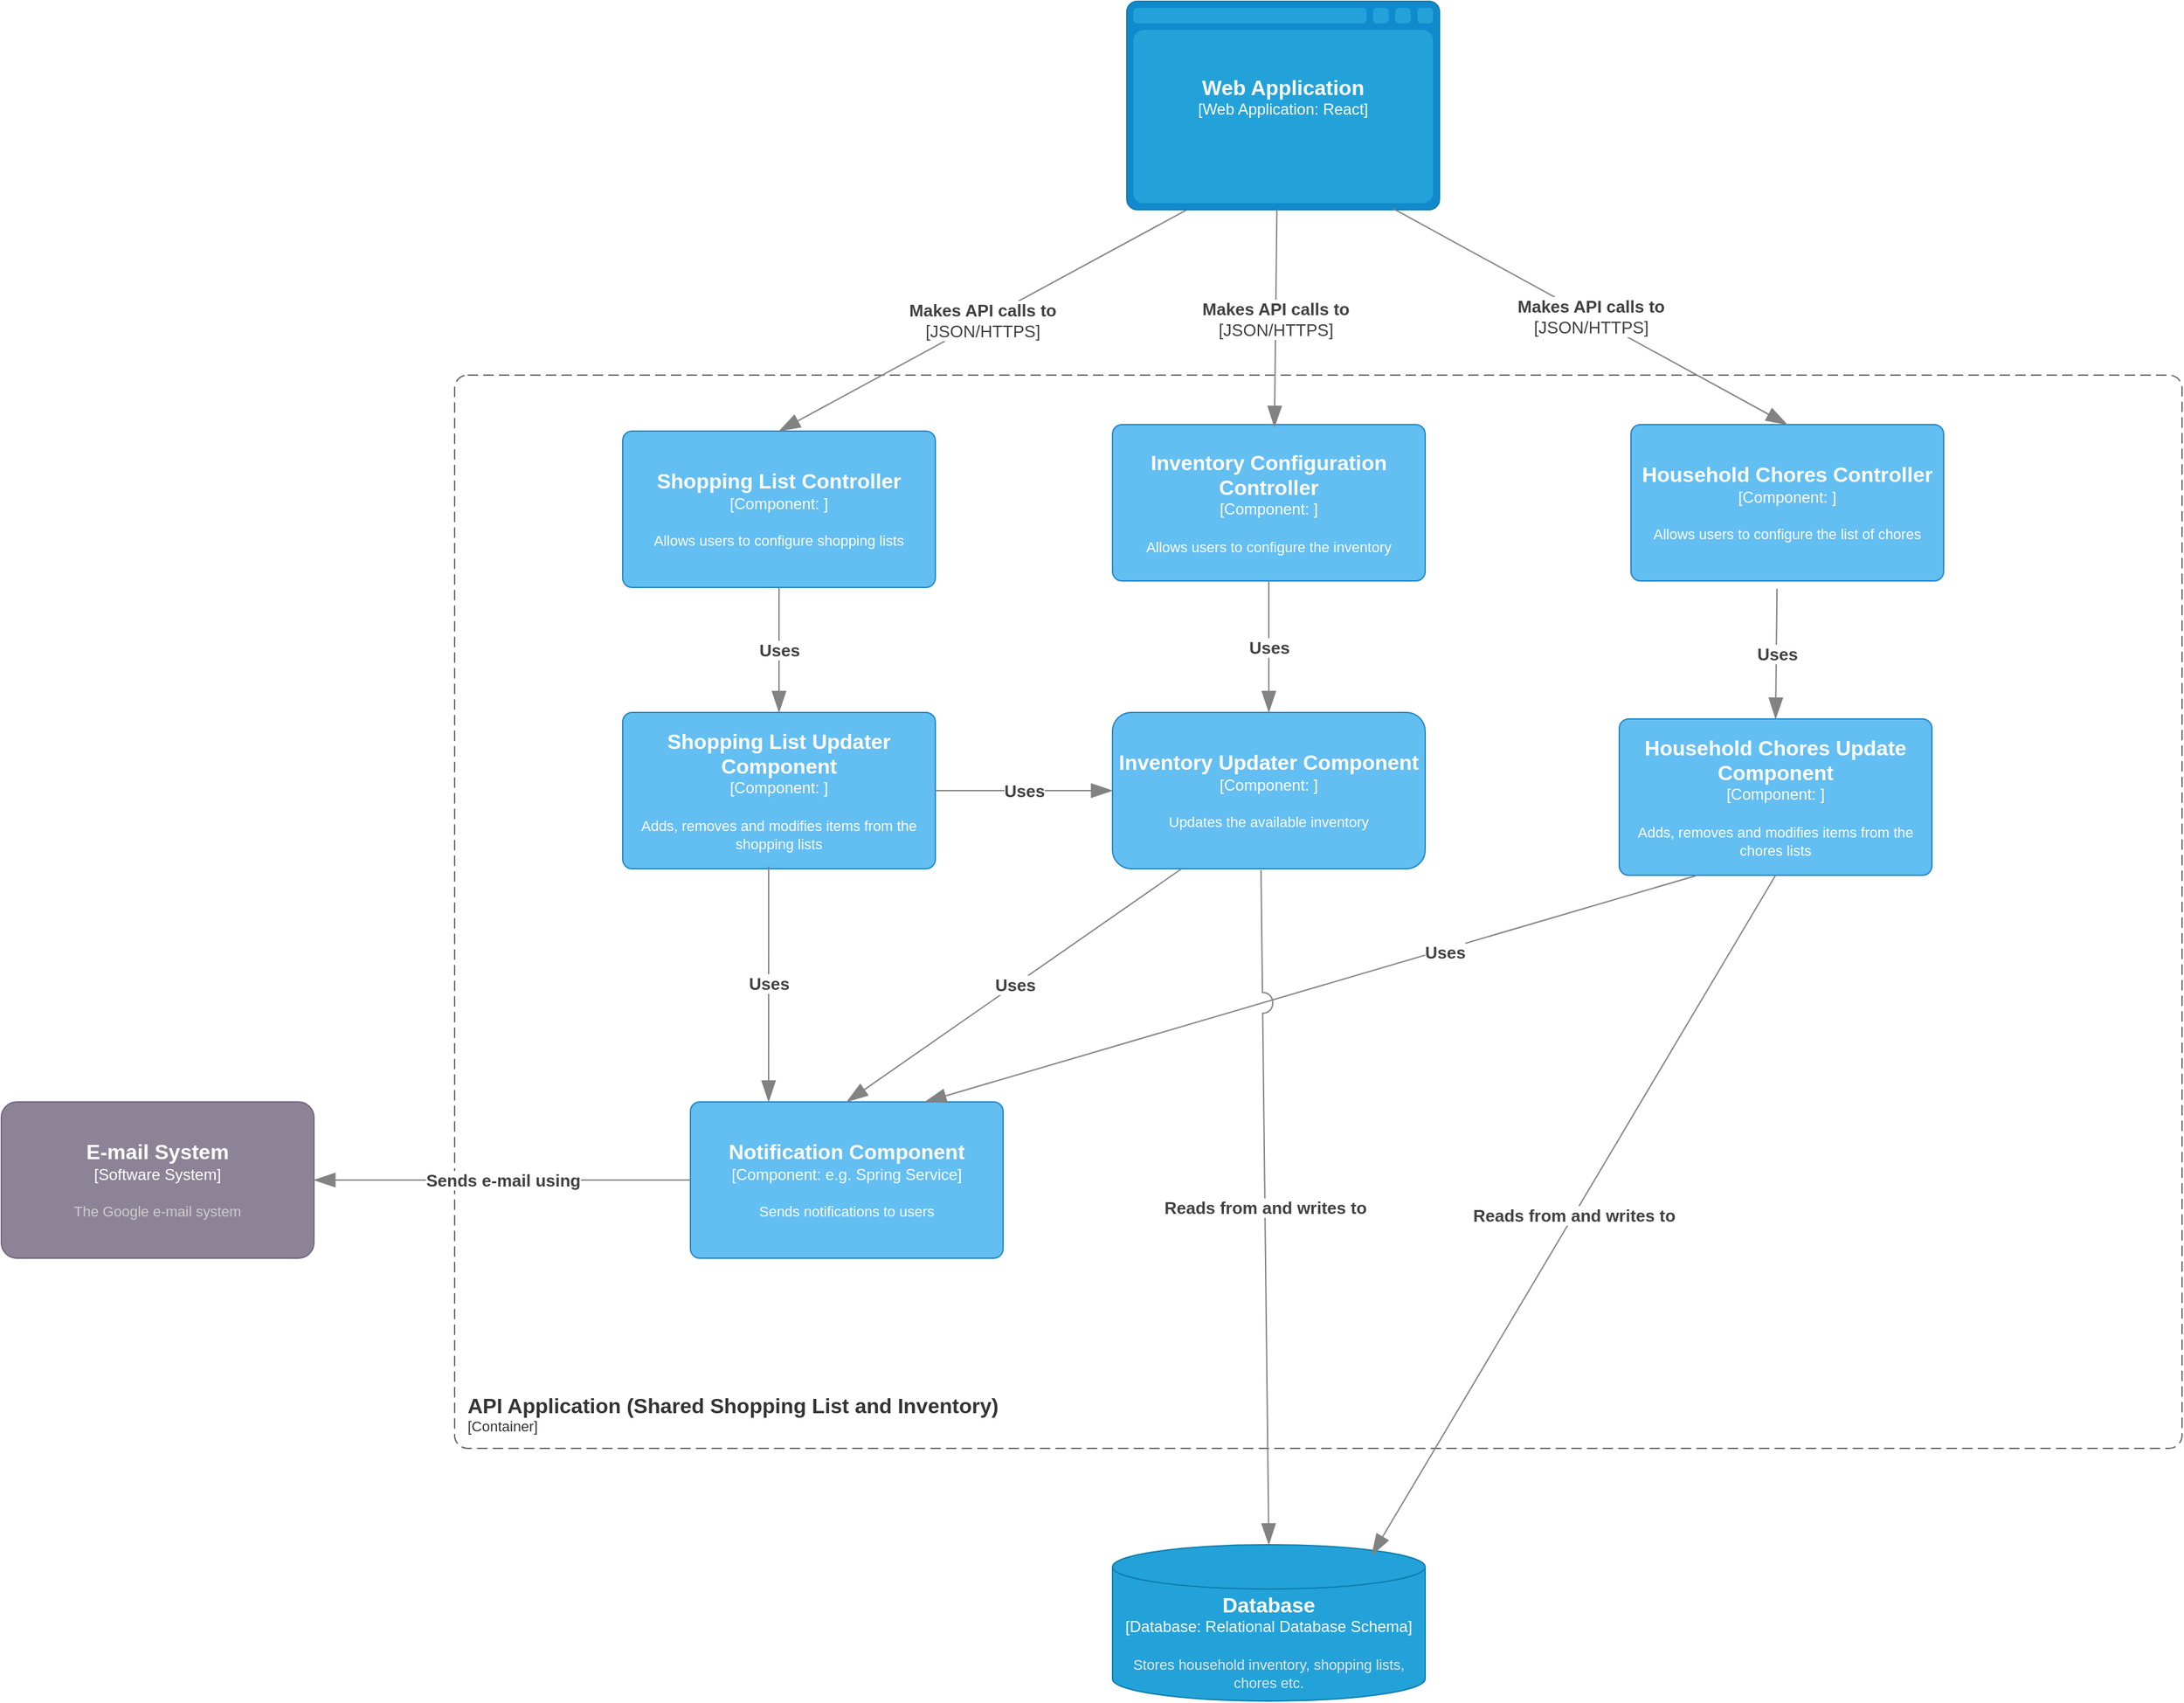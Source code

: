 <mxfile version="24.2.1" type="device">
  <diagram name="Page-1" id="Lrraw_6hU3nH1UFod9z-">
    <mxGraphModel dx="2575" dy="1633" grid="0" gridSize="10" guides="1" tooltips="1" connect="1" arrows="1" fold="1" page="1" pageScale="1" pageWidth="1100" pageHeight="850" math="0" shadow="0">
      <root>
        <mxCell id="0" />
        <mxCell id="1" parent="0" />
        <object placeholders="1" c4Name="" c4Type="Web Application" c4Technology="React" c4Description="" label="&lt;font style=&quot;font-size: 16px&quot;&gt;&lt;b&gt;%c4Type%&lt;/b&gt;&lt;/font&gt;&lt;div&gt;[%c4Type%:&amp;nbsp;%c4Technology%]&lt;/div&gt;&lt;br&gt;&lt;div&gt;&lt;font style=&quot;font-size: 11px&quot;&gt;&lt;font color=&quot;#E6E6E6&quot;&gt;%c4Description%&lt;/font&gt;&lt;/div&gt;" id="R1HoJagvtjyTc7jGlhRg-5">
          <mxCell style="shape=mxgraph.c4.webBrowserContainer2;whiteSpace=wrap;html=1;boundedLbl=1;rounded=0;labelBackgroundColor=none;strokeColor=#118ACD;fillColor=#23A2D9;strokeColor=#118ACD;strokeColor2=#0E7DAD;fontSize=12;fontColor=#ffffff;align=center;metaEdit=1;points=[[0.5,0,0],[1,0.25,0],[1,0.5,0],[1,0.75,0],[0.5,1,0],[0,0.75,0],[0,0.5,0],[0,0.25,0]];resizable=0;" vertex="1" parent="1">
            <mxGeometry x="-97" y="-388" width="240" height="160" as="geometry" />
          </mxCell>
        </object>
        <object placeholders="1" c4Name="Inventory Configuration Controller" c4Type="Component" c4Technology="" c4Description="Allows users to configure the inventory" label="&lt;font style=&quot;font-size: 16px&quot;&gt;&lt;b&gt;%c4Name%&lt;/b&gt;&lt;/font&gt;&lt;div&gt;[%c4Type%: %c4Technology%]&lt;/div&gt;&lt;br&gt;&lt;div&gt;&lt;font style=&quot;font-size: 11px&quot;&gt;%c4Description%&lt;/font&gt;&lt;/div&gt;" id="R1HoJagvtjyTc7jGlhRg-6">
          <mxCell style="rounded=1;whiteSpace=wrap;html=1;labelBackgroundColor=none;fillColor=#63BEF2;fontColor=#ffffff;align=center;arcSize=6;strokeColor=#2086C9;metaEdit=1;resizable=0;points=[[0.25,0,0],[0.5,0,0],[0.75,0,0],[1,0.25,0],[1,0.5,0],[1,0.75,0],[0.75,1,0],[0.5,1,0],[0.25,1,0],[0,0.75,0],[0,0.5,0],[0,0.25,0]];" vertex="1" parent="1">
            <mxGeometry x="-108" y="-63" width="240" height="120" as="geometry" />
          </mxCell>
        </object>
        <object placeholders="1" c4Name="API Application (Shared Shopping List and Inventory)" c4Type="ContainerScopeBoundary" c4Application="Container" label="&lt;font style=&quot;font-size: 16px&quot;&gt;&lt;b&gt;&lt;div style=&quot;text-align: left&quot;&gt;%c4Name%&lt;/div&gt;&lt;/b&gt;&lt;/font&gt;&lt;div style=&quot;text-align: left&quot;&gt;[%c4Application%]&lt;/div&gt;" id="R1HoJagvtjyTc7jGlhRg-7">
          <mxCell style="rounded=1;fontSize=11;whiteSpace=wrap;html=1;dashed=1;arcSize=20;fillColor=none;strokeColor=#666666;fontColor=#333333;labelBackgroundColor=none;align=left;verticalAlign=bottom;labelBorderColor=none;spacingTop=0;spacing=10;dashPattern=8 4;metaEdit=1;rotatable=0;perimeter=rectanglePerimeter;noLabel=0;labelPadding=0;allowArrows=0;connectable=0;expand=0;recursiveResize=0;editable=1;pointerEvents=0;absoluteArcSize=1;points=[[0.25,0,0],[0.5,0,0],[0.75,0,0],[1,0.25,0],[1,0.5,0],[1,0.75,0],[0.75,1,0],[0.5,1,0],[0.25,1,0],[0,0.75,0],[0,0.5,0],[0,0.25,0]];" vertex="1" parent="1">
            <mxGeometry x="-613" y="-101" width="1326" height="824" as="geometry" />
          </mxCell>
        </object>
        <object placeholders="1" c4Name="Household Chores Controller" c4Type="Component" c4Technology="" c4Description="Allows users to configure the list of chores" label="&lt;font style=&quot;font-size: 16px&quot;&gt;&lt;b&gt;%c4Name%&lt;/b&gt;&lt;/font&gt;&lt;div&gt;[%c4Type%: %c4Technology%]&lt;/div&gt;&lt;br&gt;&lt;div&gt;&lt;font style=&quot;font-size: 11px&quot;&gt;%c4Description%&lt;/font&gt;&lt;/div&gt;" id="R1HoJagvtjyTc7jGlhRg-8">
          <mxCell style="rounded=1;whiteSpace=wrap;html=1;labelBackgroundColor=none;fillColor=#63BEF2;fontColor=#ffffff;align=center;arcSize=6;strokeColor=#2086C9;metaEdit=1;resizable=0;points=[[0.25,0,0],[0.5,0,0],[0.75,0,0],[1,0.25,0],[1,0.5,0],[1,0.75,0],[0.75,1,0],[0.5,1,0],[0.25,1,0],[0,0.75,0],[0,0.5,0],[0,0.25,0]];" vertex="1" parent="1">
            <mxGeometry x="290" y="-63" width="240" height="120" as="geometry" />
          </mxCell>
        </object>
        <object placeholders="1" c4Name="Inventory Updater Component" c4Type="Component" c4Technology="" c4Description="Updates the available inventory" label="&lt;font style=&quot;font-size: 16px&quot;&gt;&lt;b&gt;%c4Name%&lt;/b&gt;&lt;/font&gt;&lt;div&gt;[%c4Type%: %c4Technology%]&lt;/div&gt;&lt;br&gt;&lt;div&gt;&lt;font style=&quot;font-size: 11px&quot;&gt;%c4Description%&lt;/font&gt;&lt;/div&gt;" id="R1HoJagvtjyTc7jGlhRg-9">
          <mxCell style="rounded=1;whiteSpace=wrap;html=1;labelBackgroundColor=none;fillColor=#63BEF2;fontColor=#ffffff;align=center;arcSize=12;strokeColor=#2086C9;metaEdit=1;resizable=0;points=[[0.25,0,0],[0.5,0,0],[0.75,0,0],[1,0.25,0],[1,0.5,0],[1,0.75,0],[0.75,1,0],[0.5,1,0],[0.25,1,0],[0,0.75,0],[0,0.5,0],[0,0.25,0]];" vertex="1" parent="1">
            <mxGeometry x="-108" y="158" width="240" height="120" as="geometry" />
          </mxCell>
        </object>
        <object placeholders="1" c4Type="Relationship" c4Description="Uses" label="&lt;div style=&quot;text-align: left; font-size: 13px;&quot;&gt;&lt;div style=&quot;text-align: center; font-size: 13px;&quot;&gt;&lt;span style=&quot;font-size: 13px;&quot;&gt;%c4Description%&lt;/span&gt;&lt;/div&gt;&lt;/div&gt;" id="R1HoJagvtjyTc7jGlhRg-10">
          <mxCell style="endArrow=blockThin;html=1;fontSize=13;fontColor=#404040;strokeWidth=1;endFill=1;strokeColor=#828282;elbow=vertical;metaEdit=1;endSize=14;startSize=14;jumpStyle=arc;jumpSize=16;rounded=0;exitX=0.5;exitY=1;exitDx=0;exitDy=0;exitPerimeter=0;entryX=0.5;entryY=0;entryDx=0;entryDy=0;entryPerimeter=0;fontStyle=1" edge="1" parent="1" source="R1HoJagvtjyTc7jGlhRg-6" target="R1HoJagvtjyTc7jGlhRg-9">
            <mxGeometry width="240" relative="1" as="geometry">
              <mxPoint x="-327" y="104" as="sourcePoint" />
              <mxPoint x="-407" y="164" as="targetPoint" />
            </mxGeometry>
          </mxCell>
        </object>
        <object placeholders="1" c4Name="Shopping List Controller" c4Type="Component" c4Technology="" c4Description="Allows users to configure shopping lists" label="&lt;font style=&quot;font-size: 16px&quot;&gt;&lt;b&gt;%c4Name%&lt;/b&gt;&lt;/font&gt;&lt;div&gt;[%c4Type%: %c4Technology%]&lt;/div&gt;&lt;br&gt;&lt;div&gt;&lt;font style=&quot;font-size: 11px&quot;&gt;%c4Description%&lt;/font&gt;&lt;/div&gt;" id="R1HoJagvtjyTc7jGlhRg-11">
          <mxCell style="rounded=1;whiteSpace=wrap;html=1;labelBackgroundColor=none;fillColor=#63BEF2;fontColor=#ffffff;align=center;arcSize=6;strokeColor=#2086C9;metaEdit=1;resizable=0;points=[[0.25,0,0],[0.5,0,0],[0.75,0,0],[1,0.25,0],[1,0.5,0],[1,0.75,0],[0.75,1,0],[0.5,1,0],[0.25,1,0],[0,0.75,0],[0,0.5,0],[0,0.25,0]];" vertex="1" parent="1">
            <mxGeometry x="-484" y="-58" width="240" height="120" as="geometry" />
          </mxCell>
        </object>
        <object placeholders="1" c4Name="Shopping List Updater Component" c4Type="Component" c4Technology="" c4Description="Adds, removes and modifies items from the shopping lists" label="&lt;font style=&quot;font-size: 16px&quot;&gt;&lt;b&gt;%c4Name%&lt;/b&gt;&lt;/font&gt;&lt;div&gt;[%c4Type%: %c4Technology%]&lt;/div&gt;&lt;br&gt;&lt;div&gt;&lt;font style=&quot;font-size: 11px&quot;&gt;%c4Description%&lt;/font&gt;&lt;/div&gt;" id="R1HoJagvtjyTc7jGlhRg-13">
          <mxCell style="rounded=1;whiteSpace=wrap;html=1;labelBackgroundColor=none;fillColor=#63BEF2;fontColor=#ffffff;align=center;arcSize=6;strokeColor=#2086C9;metaEdit=1;resizable=0;points=[[0.25,0,0],[0.5,0,0],[0.75,0,0],[1,0.25,0],[1,0.5,0],[1,0.75,0],[0.75,1,0],[0.5,1,0],[0.25,1,0],[0,0.75,0],[0,0.5,0],[0,0.25,0]];" vertex="1" parent="1">
            <mxGeometry x="-484" y="158" width="240" height="120" as="geometry" />
          </mxCell>
        </object>
        <object placeholders="1" c4Type="Relationship" c4Description="Uses" label="&lt;div style=&quot;text-align: left; font-size: 13px;&quot;&gt;&lt;div style=&quot;text-align: center; font-size: 13px;&quot;&gt;&lt;span style=&quot;font-size: 13px;&quot;&gt;%c4Description%&lt;/span&gt;&lt;/div&gt;&lt;/div&gt;" id="R1HoJagvtjyTc7jGlhRg-14">
          <mxCell style="endArrow=blockThin;html=1;fontSize=13;fontColor=#404040;strokeWidth=1;endFill=1;strokeColor=#828282;elbow=vertical;metaEdit=1;endSize=14;startSize=14;jumpStyle=arc;jumpSize=16;rounded=0;exitX=0.5;exitY=1;exitDx=0;exitDy=0;exitPerimeter=0;entryX=0.5;entryY=0;entryDx=0;entryDy=0;entryPerimeter=0;fontStyle=1" edge="1" parent="1" source="R1HoJagvtjyTc7jGlhRg-11" target="R1HoJagvtjyTc7jGlhRg-13">
            <mxGeometry width="240" relative="1" as="geometry">
              <mxPoint x="318" y="89" as="sourcePoint" />
              <mxPoint x="558" y="89" as="targetPoint" />
            </mxGeometry>
          </mxCell>
        </object>
        <object placeholders="1" c4Name="Household Chores Update Component" c4Type="Component" c4Technology="" c4Description="Adds, removes and modifies items from the chores lists" label="&lt;font style=&quot;font-size: 16px&quot;&gt;&lt;b&gt;%c4Name%&lt;/b&gt;&lt;/font&gt;&lt;div&gt;[%c4Type%: %c4Technology%]&lt;/div&gt;&lt;br&gt;&lt;div&gt;&lt;font style=&quot;font-size: 11px&quot;&gt;%c4Description%&lt;/font&gt;&lt;/div&gt;" id="R1HoJagvtjyTc7jGlhRg-18">
          <mxCell style="rounded=1;whiteSpace=wrap;html=1;labelBackgroundColor=none;fillColor=#63BEF2;fontColor=#ffffff;align=center;arcSize=6;strokeColor=#2086C9;metaEdit=1;resizable=0;points=[[0.25,0,0],[0.5,0,0],[0.75,0,0],[1,0.25,0],[1,0.5,0],[1,0.75,0],[0.75,1,0],[0.5,1,0],[0.25,1,0],[0,0.75,0],[0,0.5,0],[0,0.25,0]];" vertex="1" parent="1">
            <mxGeometry x="281" y="163" width="240" height="120" as="geometry" />
          </mxCell>
        </object>
        <object placeholders="1" c4Name="Database" c4Type="Database" c4Technology="Relational Database Schema" c4Description="Stores household inventory, shopping lists, chores etc." label="&lt;font style=&quot;font-size: 16px&quot;&gt;&lt;b&gt;%c4Type%&lt;/b&gt;&lt;/font&gt;&lt;div&gt;[%c4Type%:&amp;nbsp;%c4Technology%]&lt;/div&gt;&lt;br&gt;&lt;div&gt;&lt;font style=&quot;font-size: 11px&quot;&gt;&lt;font color=&quot;#E6E6E6&quot;&gt;%c4Description%&lt;/font&gt;&lt;/div&gt;" id="R1HoJagvtjyTc7jGlhRg-19">
          <mxCell style="shape=cylinder3;size=17;whiteSpace=wrap;html=1;boundedLbl=1;rounded=0;labelBackgroundColor=none;fillColor=#23A2D9;fontSize=12;fontColor=#ffffff;align=center;strokeColor=#0E7DAD;metaEdit=1;points=[[0.5,0,0],[1,0.25,0],[1,0.5,0],[1,0.75,0],[0.5,1,0],[0,0.75,0],[0,0.5,0],[0,0.25,0]];resizable=0;" vertex="1" parent="1">
            <mxGeometry x="-108" y="797" width="240" height="120" as="geometry" />
          </mxCell>
        </object>
        <object placeholders="1" c4Name="Notification Component" c4Type="Component" c4Technology="e.g. Spring Service" c4Description="Sends notifications to users" label="&lt;font style=&quot;font-size: 16px&quot;&gt;&lt;b&gt;%c4Name%&lt;/b&gt;&lt;/font&gt;&lt;div&gt;[%c4Type%: %c4Technology%]&lt;/div&gt;&lt;br&gt;&lt;div&gt;&lt;font style=&quot;font-size: 11px&quot;&gt;%c4Description%&lt;/font&gt;&lt;/div&gt;" id="R1HoJagvtjyTc7jGlhRg-30">
          <mxCell style="rounded=1;whiteSpace=wrap;html=1;labelBackgroundColor=none;fillColor=#63BEF2;fontColor=#ffffff;align=center;arcSize=6;strokeColor=#2086C9;metaEdit=1;resizable=0;points=[[0.25,0,0],[0.5,0,0],[0.75,0,0],[1,0.25,0],[1,0.5,0],[1,0.75,0],[0.75,1,0],[0.5,1,0],[0.25,1,0],[0,0.75,0],[0,0.5,0],[0,0.25,0]];" vertex="1" parent="1">
            <mxGeometry x="-432" y="457" width="240" height="120" as="geometry" />
          </mxCell>
        </object>
        <object placeholders="1" c4Type="Relationship" c4Description="Uses" label="&lt;div style=&quot;text-align: left; font-size: 13px;&quot;&gt;&lt;div style=&quot;text-align: center; font-size: 13px;&quot;&gt;&lt;span style=&quot;font-size: 13px;&quot;&gt;%c4Description%&lt;/span&gt;&lt;/div&gt;&lt;/div&gt;" id="R1HoJagvtjyTc7jGlhRg-38">
          <mxCell style="endArrow=blockThin;html=1;fontSize=13;fontColor=#404040;strokeWidth=1;endFill=1;strokeColor=#828282;elbow=vertical;metaEdit=1;endSize=14;startSize=14;jumpStyle=arc;jumpSize=16;rounded=0;exitX=0.25;exitY=1;exitDx=0;exitDy=0;exitPerimeter=0;entryX=0.75;entryY=0;entryDx=0;entryDy=0;entryPerimeter=0;fontStyle=1" edge="1" parent="1" source="R1HoJagvtjyTc7jGlhRg-18" target="R1HoJagvtjyTc7jGlhRg-30">
            <mxGeometry x="-0.345" y="2" width="240" relative="1" as="geometry">
              <mxPoint x="55" y="357" as="sourcePoint" />
              <mxPoint x="295" y="357" as="targetPoint" />
              <mxPoint as="offset" />
            </mxGeometry>
          </mxCell>
        </object>
        <object placeholders="1" c4Type="Relationship" c4Description="Uses" label="&lt;div style=&quot;text-align: left; font-size: 13px;&quot;&gt;&lt;div style=&quot;text-align: center; font-size: 13px;&quot;&gt;&lt;span style=&quot;font-size: 13px;&quot;&gt;%c4Description%&lt;/span&gt;&lt;/div&gt;&lt;/div&gt;" id="R1HoJagvtjyTc7jGlhRg-40">
          <mxCell style="endArrow=blockThin;html=1;fontSize=13;fontColor=#404040;strokeWidth=1;endFill=1;strokeColor=#828282;elbow=vertical;metaEdit=1;endSize=14;startSize=14;jumpStyle=arc;jumpSize=16;rounded=0;exitX=0.467;exitY=1.05;exitDx=0;exitDy=0;exitPerimeter=0;entryX=0.5;entryY=0;entryDx=0;entryDy=0;entryPerimeter=0;fontStyle=1" edge="1" parent="1" source="R1HoJagvtjyTc7jGlhRg-8" target="R1HoJagvtjyTc7jGlhRg-18">
            <mxGeometry width="240" relative="1" as="geometry">
              <mxPoint x="341" y="119" as="sourcePoint" />
              <mxPoint x="581" y="119" as="targetPoint" />
            </mxGeometry>
          </mxCell>
        </object>
        <object placeholders="1" c4Type="Relationship" c4Description="Uses" label="&lt;div style=&quot;text-align: left; font-size: 13px;&quot;&gt;&lt;div style=&quot;text-align: center; font-size: 13px;&quot;&gt;&lt;span style=&quot;font-size: 13px;&quot;&gt;%c4Description%&lt;/span&gt;&lt;/div&gt;&lt;/div&gt;" id="R1HoJagvtjyTc7jGlhRg-41">
          <mxCell style="endArrow=blockThin;html=1;fontSize=13;fontColor=#404040;strokeWidth=1;endFill=1;strokeColor=#828282;elbow=vertical;metaEdit=1;endSize=14;startSize=14;jumpStyle=arc;jumpSize=16;rounded=0;exitX=0.467;exitY=0.983;exitDx=0;exitDy=0;exitPerimeter=0;entryX=0.25;entryY=0;entryDx=0;entryDy=0;entryPerimeter=0;fontStyle=1" edge="1" parent="1" source="R1HoJagvtjyTc7jGlhRg-13" target="R1HoJagvtjyTc7jGlhRg-30">
            <mxGeometry width="240" relative="1" as="geometry">
              <mxPoint x="-443" y="340" as="sourcePoint" />
              <mxPoint x="-203" y="340" as="targetPoint" />
            </mxGeometry>
          </mxCell>
        </object>
        <object placeholders="1" c4Type="Relationship" c4Description="Uses" label="&lt;div style=&quot;text-align: left; font-size: 13px;&quot;&gt;&lt;div style=&quot;text-align: center; font-size: 13px;&quot;&gt;&lt;span style=&quot;font-size: 13px;&quot;&gt;%c4Description%&lt;/span&gt;&lt;/div&gt;&lt;/div&gt;" id="R1HoJagvtjyTc7jGlhRg-42">
          <mxCell style="endArrow=blockThin;html=1;fontSize=13;fontColor=#404040;strokeWidth=1;endFill=1;strokeColor=#828282;elbow=vertical;metaEdit=1;endSize=14;startSize=14;jumpStyle=arc;jumpSize=16;rounded=0;exitX=0.221;exitY=1;exitDx=0;exitDy=0;exitPerimeter=0;entryX=0.5;entryY=0;entryDx=0;entryDy=0;entryPerimeter=0;fontStyle=1" edge="1" parent="1" source="R1HoJagvtjyTc7jGlhRg-9" target="R1HoJagvtjyTc7jGlhRg-30">
            <mxGeometry width="240" relative="1" as="geometry">
              <mxPoint x="-222" y="355" as="sourcePoint" />
              <mxPoint x="18" y="355" as="targetPoint" />
            </mxGeometry>
          </mxCell>
        </object>
        <object placeholders="1" c4Type="Relationship" c4Description="Reads from and writes to" label="&lt;div style=&quot;text-align: left; font-size: 13px;&quot;&gt;&lt;div style=&quot;text-align: center; font-size: 13px;&quot;&gt;&lt;span style=&quot;font-size: 13px;&quot;&gt;%c4Description%&lt;/span&gt;&lt;/div&gt;&lt;/div&gt;" id="R1HoJagvtjyTc7jGlhRg-43">
          <mxCell style="endArrow=blockThin;html=1;fontSize=13;fontColor=#404040;strokeWidth=1;endFill=1;strokeColor=#828282;elbow=vertical;metaEdit=1;endSize=14;startSize=14;jumpStyle=arc;jumpSize=16;rounded=0;exitX=0.475;exitY=1.008;exitDx=0;exitDy=0;exitPerimeter=0;entryX=0.5;entryY=0;entryDx=0;entryDy=0;entryPerimeter=0;fontStyle=1" edge="1" parent="1" source="R1HoJagvtjyTc7jGlhRg-9" target="R1HoJagvtjyTc7jGlhRg-19">
            <mxGeometry width="240" relative="1" as="geometry">
              <mxPoint x="-72" y="509" as="sourcePoint" />
              <mxPoint x="168" y="509" as="targetPoint" />
            </mxGeometry>
          </mxCell>
        </object>
        <object placeholders="1" c4Type="Relationship" c4Description="Reads from and writes to" label="&lt;div style=&quot;text-align: left; font-size: 13px;&quot;&gt;&lt;div style=&quot;text-align: center; font-size: 13px;&quot;&gt;&lt;span style=&quot;font-size: 13px;&quot;&gt;%c4Description%&lt;/span&gt;&lt;/div&gt;&lt;/div&gt;" id="R1HoJagvtjyTc7jGlhRg-44">
          <mxCell style="endArrow=blockThin;html=1;fontSize=13;fontColor=#404040;strokeWidth=1;endFill=1;strokeColor=#828282;elbow=vertical;metaEdit=1;endSize=14;startSize=14;jumpStyle=arc;jumpSize=16;rounded=0;exitX=0.5;exitY=1;exitDx=0;exitDy=0;exitPerimeter=0;entryX=0.829;entryY=0.067;entryDx=0;entryDy=0;entryPerimeter=0;fontStyle=1" edge="1" parent="1" source="R1HoJagvtjyTc7jGlhRg-18" target="R1HoJagvtjyTc7jGlhRg-19">
            <mxGeometry width="240" relative="1" as="geometry">
              <mxPoint x="392" y="326" as="sourcePoint" />
              <mxPoint x="414" y="832" as="targetPoint" />
            </mxGeometry>
          </mxCell>
        </object>
        <object placeholders="1" c4Type="Relationship" c4Description="Uses" label="&lt;div style=&quot;text-align: left; font-size: 13px;&quot;&gt;&lt;div style=&quot;text-align: center; font-size: 13px;&quot;&gt;&lt;span style=&quot;font-size: 13px;&quot;&gt;%c4Description%&lt;/span&gt;&lt;/div&gt;&lt;/div&gt;" id="R1HoJagvtjyTc7jGlhRg-45">
          <mxCell style="endArrow=blockThin;html=1;fontSize=13;fontColor=#404040;strokeWidth=1;endFill=1;strokeColor=#828282;elbow=vertical;metaEdit=1;endSize=14;startSize=14;jumpStyle=arc;jumpSize=16;rounded=0;edgeStyle=orthogonalEdgeStyle;exitX=1;exitY=0.5;exitDx=0;exitDy=0;exitPerimeter=0;entryX=0;entryY=0.5;entryDx=0;entryDy=0;entryPerimeter=0;fontStyle=1" edge="1" parent="1" source="R1HoJagvtjyTc7jGlhRg-13" target="R1HoJagvtjyTc7jGlhRg-9">
            <mxGeometry width="240" relative="1" as="geometry">
              <mxPoint x="-537" y="119" as="sourcePoint" />
              <mxPoint x="-297" y="119" as="targetPoint" />
            </mxGeometry>
          </mxCell>
        </object>
        <object placeholders="1" c4Name="E-mail System" c4Type="Software System" c4Description="The Google e-mail system" label="&lt;font style=&quot;font-size: 16px&quot;&gt;&lt;b&gt;%c4Name%&lt;/b&gt;&lt;/font&gt;&lt;div&gt;[%c4Type%]&lt;/div&gt;&lt;br&gt;&lt;div&gt;&lt;font style=&quot;font-size: 11px&quot;&gt;&lt;font color=&quot;#cccccc&quot;&gt;%c4Description%&lt;/font&gt;&lt;/div&gt;" id="R1HoJagvtjyTc7jGlhRg-46">
          <mxCell style="rounded=1;whiteSpace=wrap;html=1;labelBackgroundColor=none;fillColor=#8C8496;fontColor=#ffffff;align=center;arcSize=10;strokeColor=#736782;metaEdit=1;resizable=0;points=[[0.25,0,0],[0.5,0,0],[0.75,0,0],[1,0.25,0],[1,0.5,0],[1,0.75,0],[0.75,1,0],[0.5,1,0],[0.25,1,0],[0,0.75,0],[0,0.5,0],[0,0.25,0]];" vertex="1" parent="1">
            <mxGeometry x="-961" y="457" width="240" height="120" as="geometry" />
          </mxCell>
        </object>
        <object placeholders="1" c4Type="Relationship" c4Description="Sends e-mail using" label="&lt;div style=&quot;text-align: left; font-size: 13px;&quot;&gt;&lt;div style=&quot;text-align: center; font-size: 13px;&quot;&gt;&lt;span style=&quot;font-size: 13px;&quot;&gt;%c4Description%&lt;/span&gt;&lt;/div&gt;&lt;/div&gt;" id="R1HoJagvtjyTc7jGlhRg-47">
          <mxCell style="endArrow=blockThin;html=1;fontSize=13;fontColor=#404040;strokeWidth=1;endFill=1;strokeColor=#828282;elbow=vertical;metaEdit=1;endSize=14;startSize=14;jumpStyle=arc;jumpSize=16;rounded=0;entryX=1;entryY=0.5;entryDx=0;entryDy=0;entryPerimeter=0;fontStyle=1;exitX=0;exitY=0.5;exitDx=0;exitDy=0;exitPerimeter=0;" edge="1" parent="1" source="R1HoJagvtjyTc7jGlhRg-30" target="R1HoJagvtjyTc7jGlhRg-46">
            <mxGeometry width="240" relative="1" as="geometry">
              <mxPoint x="-511" y="385" as="sourcePoint" />
              <mxPoint x="-758" y="517" as="targetPoint" />
            </mxGeometry>
          </mxCell>
        </object>
        <object placeholders="1" c4Type="Relationship" c4Technology="JSON/HTTPS" c4Description="Makes API calls to" label="&lt;div style=&quot;text-align: left; font-size: 13px;&quot;&gt;&lt;div style=&quot;text-align: center; font-size: 13px;&quot;&gt;&lt;b style=&quot;font-size: 13px;&quot;&gt;%c4Description%&lt;/b&gt;&lt;/div&gt;&lt;div style=&quot;text-align: center; font-size: 13px;&quot;&gt;[%c4Technology%]&lt;/div&gt;&lt;/div&gt;" id="R1HoJagvtjyTc7jGlhRg-52">
          <mxCell style="endArrow=blockThin;html=1;fontSize=13;fontColor=#404040;strokeWidth=1;endFill=1;strokeColor=#828282;elbow=vertical;metaEdit=1;endSize=14;startSize=14;jumpStyle=arc;jumpSize=16;rounded=0;exitX=0.19;exitY=1.002;exitDx=0;exitDy=0;exitPerimeter=0;entryX=0.5;entryY=0;entryDx=0;entryDy=0;entryPerimeter=0;" edge="1" parent="1" source="R1HoJagvtjyTc7jGlhRg-5" target="R1HoJagvtjyTc7jGlhRg-11">
            <mxGeometry width="240" relative="1" as="geometry">
              <mxPoint x="-82" y="-181" as="sourcePoint" />
              <mxPoint x="158" y="-181" as="targetPoint" />
            </mxGeometry>
          </mxCell>
        </object>
        <object placeholders="1" c4Type="Relationship" c4Technology="JSON/HTTPS" c4Description="Makes API calls to" label="&lt;div style=&quot;text-align: left; font-size: 13px;&quot;&gt;&lt;div style=&quot;text-align: center; font-size: 13px;&quot;&gt;&lt;b style=&quot;font-size: 13px;&quot;&gt;%c4Description%&lt;/b&gt;&lt;/div&gt;&lt;div style=&quot;text-align: center; font-size: 13px;&quot;&gt;[%c4Technology%]&lt;/div&gt;&lt;/div&gt;" id="R1HoJagvtjyTc7jGlhRg-53">
          <mxCell style="endArrow=blockThin;html=1;fontSize=13;fontColor=#404040;strokeWidth=1;endFill=1;strokeColor=#828282;elbow=vertical;metaEdit=1;endSize=14;startSize=14;jumpStyle=arc;jumpSize=16;rounded=0;exitX=0.48;exitY=0.997;exitDx=0;exitDy=0;exitPerimeter=0;entryX=0.518;entryY=0.017;entryDx=0;entryDy=0;entryPerimeter=0;" edge="1" parent="1" source="R1HoJagvtjyTc7jGlhRg-5" target="R1HoJagvtjyTc7jGlhRg-6">
            <mxGeometry width="240" relative="1" as="geometry">
              <mxPoint x="-23" y="-221" as="sourcePoint" />
              <mxPoint x="-354" y="-48" as="targetPoint" />
            </mxGeometry>
          </mxCell>
        </object>
        <object placeholders="1" c4Type="Relationship" c4Technology="JSON/HTTPS" c4Description="Makes API calls to" label="&lt;div style=&quot;text-align: left; font-size: 13px;&quot;&gt;&lt;div style=&quot;text-align: center; font-size: 13px;&quot;&gt;&lt;b style=&quot;font-size: 13px;&quot;&gt;%c4Description%&lt;/b&gt;&lt;/div&gt;&lt;div style=&quot;text-align: center; font-size: 13px;&quot;&gt;[%c4Technology%]&lt;/div&gt;&lt;/div&gt;" id="R1HoJagvtjyTc7jGlhRg-54">
          <mxCell style="endArrow=blockThin;html=1;fontSize=13;fontColor=#404040;strokeWidth=1;endFill=1;strokeColor=#828282;elbow=vertical;metaEdit=1;endSize=14;startSize=14;jumpStyle=arc;jumpSize=16;rounded=0;entryX=0.5;entryY=0;entryDx=0;entryDy=0;entryPerimeter=0;exitX=0.851;exitY=0.994;exitDx=0;exitDy=0;exitPerimeter=0;" edge="1" parent="1" source="R1HoJagvtjyTc7jGlhRg-5" target="R1HoJagvtjyTc7jGlhRg-8">
            <mxGeometry width="240" relative="1" as="geometry">
              <mxPoint x="109" y="-225" as="sourcePoint" />
              <mxPoint x="-344" y="-38" as="targetPoint" />
            </mxGeometry>
          </mxCell>
        </object>
      </root>
    </mxGraphModel>
  </diagram>
</mxfile>
